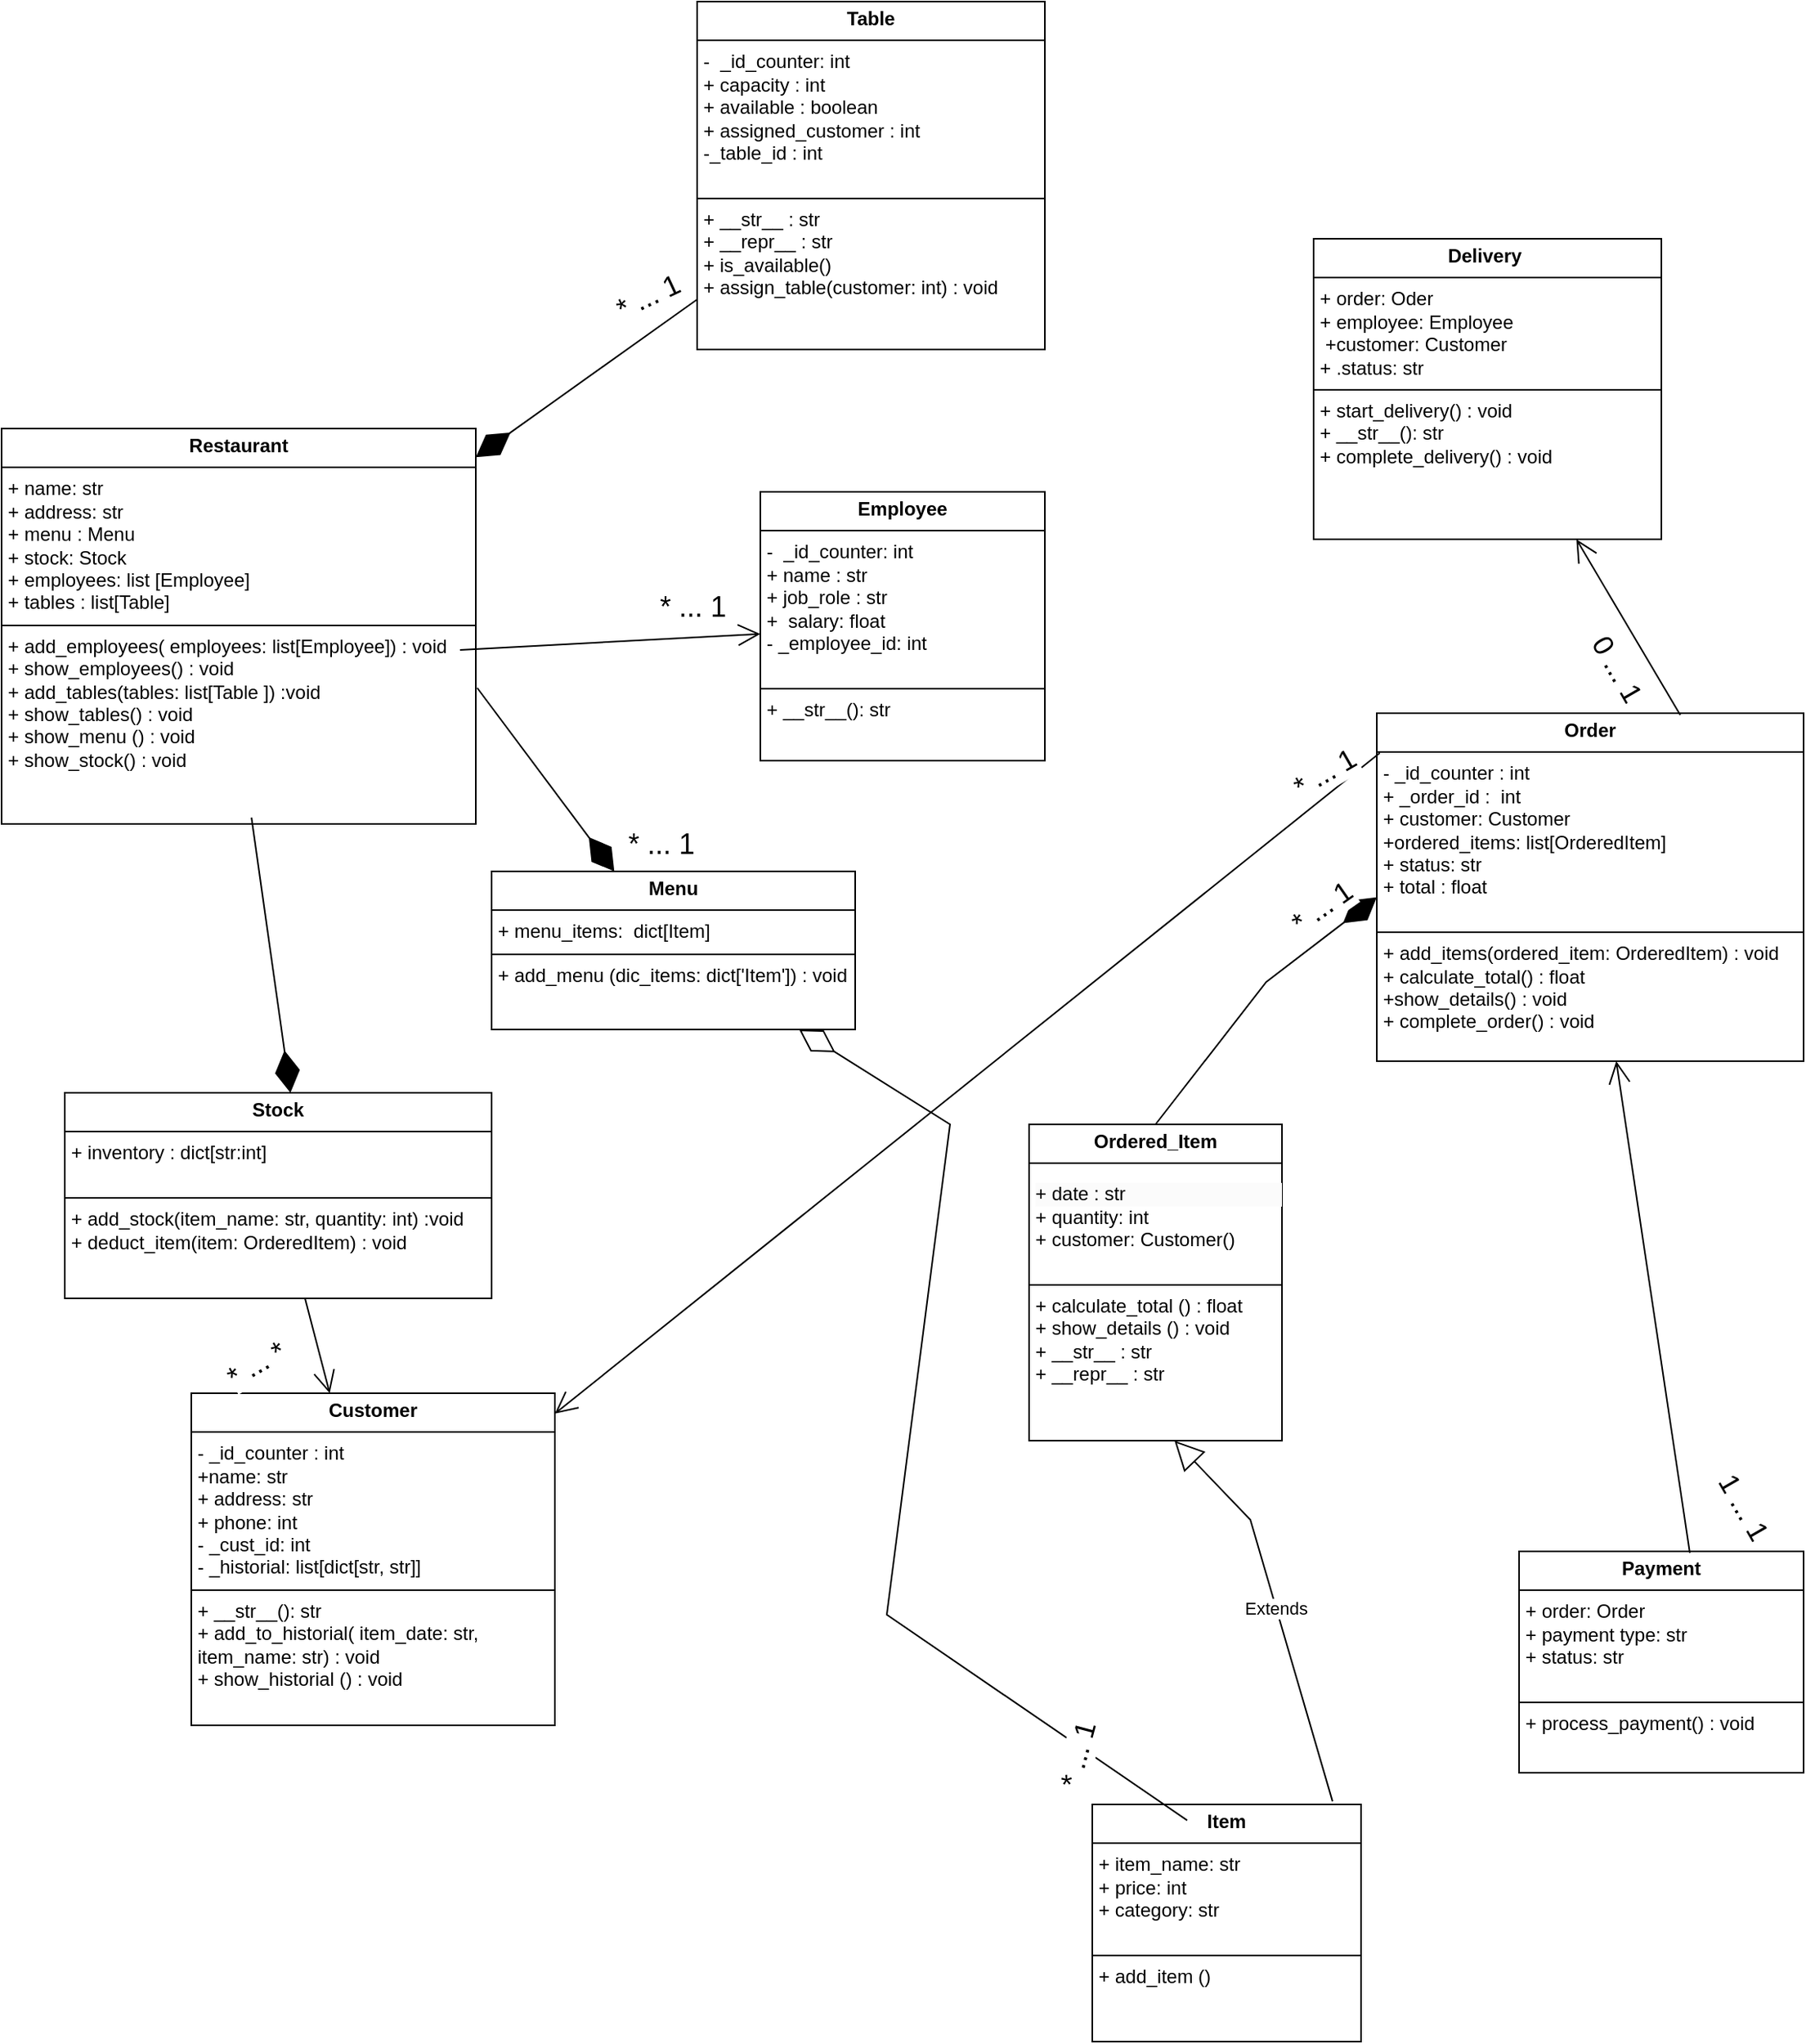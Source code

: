 <mxfile version="25.0.1">
  <diagram name="Página-1" id="Ae-HzqCtYl2NwCEfqAF7">
    <mxGraphModel grid="1" page="1" gridSize="10" guides="1" tooltips="1" connect="1" arrows="1" fold="1" pageScale="1" pageWidth="850" pageHeight="1100" math="0" shadow="0">
      <root>
        <mxCell id="0" />
        <mxCell id="1" parent="0" />
        <mxCell id="ekthL5NkhYCaEvwt0M7I-1" value="&lt;p style=&quot;margin:0px;margin-top:4px;text-align:center;&quot;&gt;&lt;b&gt;Restaurant&lt;/b&gt;&lt;/p&gt;&lt;hr size=&quot;1&quot; style=&quot;border-style:solid;&quot;&gt;&lt;p style=&quot;margin:0px;margin-left:4px;&quot;&gt;+ name: str&lt;/p&gt;&lt;p style=&quot;margin:0px;margin-left:4px;&quot;&gt;+ address: str&lt;br&gt;&lt;/p&gt;&lt;p style=&quot;margin:0px;margin-left:4px;&quot;&gt;&lt;span style=&quot;background-color: initial;&quot;&gt;+ menu : Menu&lt;/span&gt;&lt;/p&gt;&lt;p style=&quot;margin:0px;margin-left:4px;&quot;&gt;+ stock: Stock&lt;/p&gt;&lt;p style=&quot;margin:0px;margin-left:4px;&quot;&gt;+&amp;nbsp;employees: list [Employee]&lt;/p&gt;&lt;p style=&quot;margin:0px;margin-left:4px;&quot;&gt;+ tables :&amp;nbsp;list[Table]&lt;/p&gt;&lt;hr size=&quot;1&quot; style=&quot;border-style:solid;&quot;&gt;&lt;p style=&quot;margin:0px;margin-left:4px;&quot;&gt;&lt;span style=&quot;background-color: initial;&quot;&gt;+ add_employees( employees: list[Employee]) : void&lt;/span&gt;&lt;/p&gt;&lt;p style=&quot;margin:0px;margin-left:4px;&quot;&gt;+ show_employees() : void&lt;/p&gt;&lt;p style=&quot;margin:0px;margin-left:4px;&quot;&gt;+ add_tables(tables: list[Table ]) :void&lt;br&gt;&lt;/p&gt;&lt;p style=&quot;margin:0px;margin-left:4px;&quot;&gt;+ show_tables() : void&lt;br&gt;&lt;/p&gt;&lt;p style=&quot;margin:0px;margin-left:4px;&quot;&gt;+ show_menu () : void&lt;br&gt;&lt;/p&gt;&lt;p style=&quot;margin:0px;margin-left:4px;&quot;&gt;+ show_stock() : void&lt;/p&gt;" style="verticalAlign=top;align=left;overflow=fill;html=1;whiteSpace=wrap;" vertex="1" parent="1">
          <mxGeometry x="-350" y="-280" width="300" height="250" as="geometry" />
        </mxCell>
        <mxCell id="ekthL5NkhYCaEvwt0M7I-2" value="&lt;p style=&quot;margin:0px;margin-top:4px;text-align:center;&quot;&gt;&lt;b&gt;Customer&lt;/b&gt;&lt;/p&gt;&lt;hr size=&quot;1&quot; style=&quot;border-style:solid;&quot;&gt;&lt;p style=&quot;margin:0px;margin-left:4px;&quot;&gt;-&amp;nbsp;_id_counter : int&amp;nbsp;&lt;/p&gt;&lt;p style=&quot;margin:0px;margin-left:4px;&quot;&gt;+name: str&lt;/p&gt;&lt;p style=&quot;margin:0px;margin-left:4px;&quot;&gt;&lt;span style=&quot;background-color: initial;&quot;&gt;+ address: str&lt;/span&gt;&lt;/p&gt;&lt;p style=&quot;margin:0px;margin-left:4px;&quot;&gt;+ phone: int&amp;nbsp;&lt;br&gt;&lt;/p&gt;&lt;p style=&quot;margin: 0px 0px 0px 4px;&quot;&gt;- _cust_id: int&lt;br&gt;&lt;/p&gt;&lt;p style=&quot;margin:0px;margin-left:4px;&quot;&gt;- _historial: list[dict[str, str]]&lt;br&gt;&lt;/p&gt;&lt;hr size=&quot;1&quot; style=&quot;border-style:solid;&quot;&gt;&lt;p style=&quot;margin:0px;margin-left:4px;&quot;&gt;+ __str__(): str&lt;/p&gt;&lt;p style=&quot;margin:0px;margin-left:4px;&quot;&gt;+ add_to_historial( item_date: str, item_name: str) : void&lt;/p&gt;&lt;p style=&quot;margin:0px;margin-left:4px;&quot;&gt;+ show_historial () : void&lt;br&gt;&lt;/p&gt;&lt;p style=&quot;margin:0px;margin-left:4px;&quot;&gt;&lt;br&gt;&lt;/p&gt;" style="verticalAlign=top;align=left;overflow=fill;html=1;whiteSpace=wrap;" vertex="1" parent="1">
          <mxGeometry x="-230" y="330" width="230" height="210" as="geometry" />
        </mxCell>
        <mxCell id="ekthL5NkhYCaEvwt0M7I-3" value="&lt;p style=&quot;margin:0px;margin-top:4px;text-align:center;&quot;&gt;&lt;b&gt;Menu&lt;/b&gt;&lt;/p&gt;&lt;hr size=&quot;1&quot; style=&quot;border-style:solid;&quot;&gt;&lt;p style=&quot;margin:0px;margin-left:4px;&quot;&gt;+ menu_items:&amp;nbsp; dict[Item]&lt;/p&gt;&lt;hr size=&quot;1&quot; style=&quot;border-style:solid;&quot;&gt;&lt;p style=&quot;margin:0px;margin-left:4px;&quot;&gt;+ add_menu (dic_items: dict[&#39;Item&#39;]) : void&lt;/p&gt;&lt;p style=&quot;margin:0px;margin-left:4px;&quot;&gt;&lt;br&gt;&lt;/p&gt;" style="verticalAlign=top;align=left;overflow=fill;html=1;whiteSpace=wrap;" vertex="1" parent="1">
          <mxGeometry x="-40" width="230" height="100" as="geometry" />
        </mxCell>
        <mxCell id="ekthL5NkhYCaEvwt0M7I-4" value="&lt;p style=&quot;margin:0px;margin-top:4px;text-align:center;&quot;&gt;&lt;b&gt;Item&lt;/b&gt;&lt;/p&gt;&lt;hr size=&quot;1&quot; style=&quot;border-style:solid;&quot;&gt;&lt;p style=&quot;margin:0px;margin-left:4px;&quot;&gt;&lt;span style=&quot;background-color: initial;&quot;&gt;+ item_name: str&lt;/span&gt;&lt;/p&gt;&lt;p style=&quot;margin:0px;margin-left:4px;&quot;&gt;+ price: int&lt;/p&gt;&lt;p style=&quot;margin:0px;margin-left:4px;&quot;&gt;+ category: str&amp;nbsp;&lt;br&gt;&lt;/p&gt;&lt;p style=&quot;margin:0px;margin-left:4px;&quot;&gt;&lt;br&gt;&lt;/p&gt;&lt;hr size=&quot;1&quot; style=&quot;border-style:solid;&quot;&gt;&lt;p style=&quot;margin:0px;margin-left:4px;&quot;&gt;&lt;span style=&quot;background-color: initial;&quot;&gt;+ add_item ()&lt;/span&gt;&lt;/p&gt;" style="verticalAlign=top;align=left;overflow=fill;html=1;whiteSpace=wrap;" vertex="1" parent="1">
          <mxGeometry x="340" y="590" width="170" height="150" as="geometry" />
        </mxCell>
        <mxCell id="ekthL5NkhYCaEvwt0M7I-5" value="&lt;p style=&quot;margin:0px;margin-top:4px;text-align:center;&quot;&gt;&lt;b&gt;Order&lt;/b&gt;&lt;/p&gt;&lt;hr size=&quot;1&quot; style=&quot;border-style:solid;&quot;&gt;&lt;p style=&quot;margin:0px;margin-left:4px;&quot;&gt;-&amp;nbsp;_id_counter : int&lt;/p&gt;&lt;p style=&quot;margin:0px;margin-left:4px;&quot;&gt;&lt;span style=&quot;background-color: initial;&quot;&gt;+ _order_id :&amp;nbsp;&amp;nbsp;int&lt;/span&gt;&lt;br&gt;&lt;/p&gt;&lt;p style=&quot;margin:0px;margin-left:4px;&quot;&gt;+ customer: Customer&lt;/p&gt;&lt;p style=&quot;margin:0px;margin-left:4px;&quot;&gt;+&lt;span style=&quot;background-color: initial;&quot;&gt;ordered_items: list[OrderedItem]&lt;/span&gt;&lt;/p&gt;&lt;p style=&quot;margin:0px;margin-left:4px;&quot;&gt;&lt;span style=&quot;background-color: initial;&quot;&gt;+ status: str&amp;nbsp;&lt;/span&gt;&lt;/p&gt;&lt;p style=&quot;margin:0px;margin-left:4px;&quot;&gt;+ total : float&lt;br&gt;&lt;/p&gt;&lt;p style=&quot;margin: 0px 0px 0px 4px;&quot;&gt;&lt;br&gt;&lt;/p&gt;&lt;hr size=&quot;1&quot; style=&quot;border-style:solid;&quot;&gt;&lt;p style=&quot;margin:0px;margin-left:4px;&quot;&gt;+ add_items(ordered_item: OrderedItem) : void&lt;/p&gt;&lt;p style=&quot;margin:0px;margin-left:4px;&quot;&gt;+ calculate_total() : float&lt;br&gt;&lt;/p&gt;&lt;p style=&quot;margin:0px;margin-left:4px;&quot;&gt;+show_details() : void&lt;/p&gt;&lt;p style=&quot;margin:0px;margin-left:4px;&quot;&gt;+ complete_order() : void&lt;/p&gt;" style="verticalAlign=top;align=left;overflow=fill;html=1;whiteSpace=wrap;" vertex="1" parent="1">
          <mxGeometry x="520" y="-100" width="270" height="220" as="geometry" />
        </mxCell>
        <mxCell id="ekthL5NkhYCaEvwt0M7I-6" value="&lt;p style=&quot;margin:0px;margin-top:4px;text-align:center;&quot;&gt;&lt;b&gt;Payment&lt;/b&gt;&lt;/p&gt;&lt;hr size=&quot;1&quot; style=&quot;border-style:solid;&quot;&gt;&lt;p style=&quot;margin:0px;margin-left:4px;&quot;&gt;+ order: Order&lt;/p&gt;&lt;p style=&quot;margin:0px;margin-left:4px;&quot;&gt;&lt;span style=&quot;background-color: initial;&quot;&gt;+ payment type: str&lt;/span&gt;&lt;/p&gt;&lt;p style=&quot;margin: 0px 0px 0px 4px;&quot;&gt;+ status: str&lt;/p&gt;&lt;p style=&quot;margin: 0px 0px 0px 4px;&quot;&gt;&lt;br&gt;&lt;/p&gt;&lt;hr size=&quot;1&quot; style=&quot;border-style:solid;&quot;&gt;&lt;p style=&quot;margin:0px;margin-left:4px;&quot;&gt;+ process_payment() : void&lt;/p&gt;&lt;p style=&quot;margin:0px;margin-left:4px;&quot;&gt;&lt;br&gt;&lt;/p&gt;" style="verticalAlign=top;align=left;overflow=fill;html=1;whiteSpace=wrap;" vertex="1" parent="1">
          <mxGeometry x="610" y="430" width="180" height="140" as="geometry" />
        </mxCell>
        <mxCell id="ekthL5NkhYCaEvwt0M7I-7" value="&lt;p style=&quot;margin:0px;margin-top:4px;text-align:center;&quot;&gt;&lt;b&gt;Stock&lt;/b&gt;&lt;/p&gt;&lt;hr size=&quot;1&quot; style=&quot;border-style:solid;&quot;&gt;&lt;p style=&quot;margin:0px;margin-left:4px;&quot;&gt;+ inventory : dict[str:int]&lt;/p&gt;&lt;p style=&quot;margin:0px;margin-left:4px;&quot;&gt;&lt;br&gt;&lt;/p&gt;&lt;hr size=&quot;1&quot; style=&quot;border-style:solid;&quot;&gt;&lt;p style=&quot;margin:0px;margin-left:4px;&quot;&gt;+ add_stock(item_name: str, quantity: int) :void&lt;/p&gt;&lt;p style=&quot;margin:0px;margin-left:4px;&quot;&gt;+ deduct_item(item: OrderedItem) : void&lt;br&gt;&lt;/p&gt;" style="verticalAlign=top;align=left;overflow=fill;html=1;whiteSpace=wrap;" vertex="1" parent="1">
          <mxGeometry x="-310" y="140" width="270" height="130" as="geometry" />
        </mxCell>
        <mxCell id="ekthL5NkhYCaEvwt0M7I-8" value="&lt;p style=&quot;margin:0px;margin-top:4px;text-align:center;&quot;&gt;&lt;b&gt;Employee&lt;/b&gt;&lt;/p&gt;&lt;hr size=&quot;1&quot; style=&quot;border-style:solid;&quot;&gt;&lt;p style=&quot;margin:0px;margin-left:4px;&quot;&gt;&lt;span style=&quot;background-color: initial;&quot;&gt;-&amp;nbsp;&lt;/span&gt;&lt;span style=&quot;background-color: initial;&quot;&gt;&amp;nbsp;_id_counter: int&lt;/span&gt;&lt;span style=&quot;background-color: initial;&quot;&gt;&amp;nbsp;&lt;/span&gt;&lt;/p&gt;&lt;p style=&quot;margin:0px;margin-left:4px;&quot;&gt;&lt;span style=&quot;background-color: initial;&quot;&gt;+&amp;nbsp;&lt;/span&gt;&lt;span style=&quot;background-color: initial;&quot;&gt;name : str&lt;/span&gt;&lt;/p&gt;&lt;p style=&quot;margin:0px;margin-left:4px;&quot;&gt;+ job_role : str&lt;br&gt;&lt;/p&gt;&lt;p style=&quot;margin:0px;margin-left:4px;&quot;&gt;+&amp;nbsp;&amp;nbsp;salary: float&lt;br&gt;&lt;/p&gt;&lt;p style=&quot;margin:0px;margin-left:4px;&quot;&gt;-&amp;nbsp;_employee_id: int&lt;/p&gt;&lt;p style=&quot;margin:0px;margin-left:4px;&quot;&gt;&lt;br&gt;&lt;/p&gt;&lt;hr size=&quot;1&quot; style=&quot;border-style:solid;&quot;&gt;&lt;p style=&quot;margin:0px;margin-left:4px;&quot;&gt;+ __str__(): str&lt;/p&gt;&lt;p style=&quot;margin:0px;margin-left:4px;&quot;&gt;&lt;br&gt;&lt;/p&gt;" style="verticalAlign=top;align=left;overflow=fill;html=1;whiteSpace=wrap;" vertex="1" parent="1">
          <mxGeometry x="130" y="-240" width="180" height="170" as="geometry" />
        </mxCell>
        <mxCell id="ekthL5NkhYCaEvwt0M7I-11" value="&lt;p style=&quot;margin:0px;margin-top:4px;text-align:center;&quot;&gt;&lt;b&gt;Delivery&amp;nbsp;&lt;/b&gt;&lt;/p&gt;&lt;hr size=&quot;1&quot; style=&quot;border-style:solid;&quot;&gt;&lt;p style=&quot;margin:0px;margin-left:4px;&quot;&gt;&lt;span style=&quot;background-color: initial;&quot;&gt;+ order: Oder&lt;/span&gt;&lt;br&gt;&lt;/p&gt;&lt;p style=&quot;margin:0px;margin-left:4px;&quot;&gt;&lt;span style=&quot;background-color: initial;&quot;&gt;+ employee: Employee&lt;/span&gt;&lt;/p&gt;&lt;p style=&quot;margin:0px;margin-left:4px;&quot;&gt;&lt;span style=&quot;background-color: initial;&quot;&gt;&amp;nbsp;&lt;/span&gt;&lt;span style=&quot;background-color: initial;&quot;&gt;+customer: Customer&lt;/span&gt;&lt;/p&gt;&lt;p style=&quot;margin:0px;margin-left:4px;&quot;&gt;&lt;span style=&quot;background-color: initial;&quot;&gt;+&amp;nbsp;&lt;/span&gt;&lt;span style=&quot;background-color: initial;&quot;&gt;.status: str&amp;nbsp;&lt;/span&gt;&lt;/p&gt;&lt;hr size=&quot;1&quot; style=&quot;border-style:solid;&quot;&gt;&lt;p style=&quot;margin:0px;margin-left:4px;&quot;&gt;+ start_delivery() : void&lt;/p&gt;&lt;p style=&quot;margin:0px;margin-left:4px;&quot;&gt;+ __str__(): str&lt;/p&gt;&lt;p style=&quot;margin:0px;margin-left:4px;&quot;&gt;&lt;span style=&quot;background-color: initial;&quot;&gt;+ complete_delivery() : void&lt;/span&gt;&lt;/p&gt;" style="verticalAlign=top;align=left;overflow=fill;html=1;whiteSpace=wrap;" vertex="1" parent="1">
          <mxGeometry x="480" y="-400" width="220" height="190" as="geometry" />
        </mxCell>
        <mxCell id="ekthL5NkhYCaEvwt0M7I-12" value="&lt;p style=&quot;margin:0px;margin-top:4px;text-align:center;&quot;&gt;&lt;b&gt;Table&lt;/b&gt;&lt;/p&gt;&lt;hr size=&quot;1&quot; style=&quot;border-style:solid;&quot;&gt;&lt;p style=&quot;margin:0px;margin-left:4px;&quot;&gt;&lt;span style=&quot;background-color: initial;&quot;&gt;-&amp;nbsp;&lt;/span&gt;&lt;span style=&quot;background-color: initial;&quot;&gt;&amp;nbsp;_id_counter: int &lt;/span&gt;&lt;span style=&quot;background-color: initial;&quot;&gt;&amp;nbsp;&lt;/span&gt;&lt;/p&gt;&lt;p style=&quot;margin:0px;margin-left:4px;&quot;&gt;+ capacity : int&lt;br&gt;&lt;/p&gt;&lt;p style=&quot;margin:0px;margin-left:4px;&quot;&gt;+ available : boolean&lt;br&gt;&lt;/p&gt;&lt;p style=&quot;margin:0px;margin-left:4px;&quot;&gt;+ assigned_customer : int&lt;/p&gt;&lt;p style=&quot;margin:0px;margin-left:4px;&quot;&gt;-_table_id : int&lt;/p&gt;&lt;p style=&quot;margin:0px;margin-left:4px;&quot;&gt;&lt;br&gt;&lt;/p&gt;&lt;hr size=&quot;1&quot; style=&quot;border-style:solid;&quot;&gt;&lt;p style=&quot;margin:0px;margin-left:4px;&quot;&gt;+ __str__ : str&lt;/p&gt;&lt;p style=&quot;margin:0px;margin-left:4px;&quot;&gt;+ __repr__ : str&lt;/p&gt;&lt;p style=&quot;margin:0px;margin-left:4px;&quot;&gt;+ is_available()&lt;/p&gt;&lt;p style=&quot;margin:0px;margin-left:4px;&quot;&gt;+ assign_table(customer: int) : void&lt;/p&gt;&lt;p style=&quot;margin:0px;margin-left:4px;&quot;&gt;&lt;br&gt;&lt;/p&gt;" style="verticalAlign=top;align=left;overflow=fill;html=1;whiteSpace=wrap;" vertex="1" parent="1">
          <mxGeometry x="90" y="-550" width="220" height="220" as="geometry" />
        </mxCell>
        <mxCell id="GhoCkw6ewRdsMl8SaAz_-21" value="" style="endArrow=open;endFill=1;endSize=12;html=1;rounded=0;exitX=0.6;exitY=0.007;exitDx=0;exitDy=0;exitPerimeter=0;" edge="1" parent="1" source="ekthL5NkhYCaEvwt0M7I-6" target="ekthL5NkhYCaEvwt0M7I-5">
          <mxGeometry width="160" relative="1" as="geometry">
            <mxPoint x="720" y="420" as="sourcePoint" />
            <mxPoint x="888.92" y="280.0" as="targetPoint" />
          </mxGeometry>
        </mxCell>
        <mxCell id="GhoCkw6ewRdsMl8SaAz_-38" value="&lt;p style=&quot;margin:0px;margin-top:4px;text-align:center;&quot;&gt;&lt;b&gt;Ordered_Item&lt;/b&gt;&lt;/p&gt;&lt;hr size=&quot;1&quot; style=&quot;border-style:solid;&quot;&gt;&lt;p style=&quot;margin: 0px 0px 0px 4px;&quot;&gt;&lt;/p&gt;&lt;div style=&quot;forced-color-adjust: none; color: rgb(0, 0, 0); font-family: Helvetica; font-size: 12px; font-style: normal; font-variant-ligatures: normal; font-variant-caps: normal; font-weight: 400; letter-spacing: normal; orphans: 2; text-align: left; text-indent: 0px; text-transform: none; widows: 2; word-spacing: 0px; -webkit-text-stroke-width: 0px; white-space: normal; background-color: rgb(251, 251, 251); text-decoration-thickness: initial; text-decoration-style: initial; text-decoration-color: initial;&quot;&gt;&lt;/div&gt;&lt;p&gt;&lt;/p&gt;&lt;p style=&quot;forced-color-adjust: none; color: rgb(0, 0, 0); font-family: Helvetica; font-size: 12px; font-style: normal; font-variant-ligatures: normal; font-variant-caps: normal; font-weight: 400; letter-spacing: normal; orphans: 2; text-align: left; text-indent: 0px; text-transform: none; widows: 2; word-spacing: 0px; -webkit-text-stroke-width: 0px; white-space: normal; background-color: rgb(251, 251, 251); text-decoration-thickness: initial; text-decoration-style: initial; text-decoration-color: initial; margin: 0px 0px 0px 4px;&quot;&gt;&lt;span style=&quot;forced-color-adjust: none; background-color: initial;&quot;&gt;+ date : str&lt;/span&gt;&lt;/p&gt;&lt;p style=&quot;margin: 0px 0px 0px 4px;&quot;&gt;&lt;span style=&quot;background-color: initial;&quot;&gt;+ quantity: int&lt;/span&gt;&lt;/p&gt;&lt;p style=&quot;margin: 0px 0px 0px 4px;&quot;&gt;&lt;span style=&quot;background-color: initial;&quot;&gt;+ customer: Customer()&lt;/span&gt;&lt;/p&gt;&lt;div&gt;&lt;p style=&quot;margin: 0px 0px 0px 4px;&quot;&gt;&lt;br&gt;&lt;/p&gt;&lt;/div&gt;&lt;hr size=&quot;1&quot; style=&quot;border-style:solid;&quot;&gt;&lt;p style=&quot;margin:0px;margin-left:4px;&quot;&gt;+ calculate_total () : float&lt;/p&gt;&lt;p style=&quot;margin:0px;margin-left:4px;&quot;&gt;+ show_details () : void&lt;/p&gt;&lt;p style=&quot;margin: 0px 0px 0px 4px;&quot;&gt;+ __str__ : str&lt;/p&gt;&lt;p style=&quot;margin: 0px 0px 0px 4px;&quot;&gt;+ __repr__ : str&lt;/p&gt;" style="verticalAlign=top;align=left;overflow=fill;html=1;whiteSpace=wrap;" vertex="1" parent="1">
          <mxGeometry x="300" y="160" width="160" height="200" as="geometry" />
        </mxCell>
        <mxCell id="GhoCkw6ewRdsMl8SaAz_-40" value="" style="endArrow=diamondThin;endFill=1;endSize=24;html=1;rounded=0;exitX=0.5;exitY=0;exitDx=0;exitDy=0;entryX=0;entryY=0.529;entryDx=0;entryDy=0;entryPerimeter=0;" edge="1" parent="1" source="GhoCkw6ewRdsMl8SaAz_-38" target="ekthL5NkhYCaEvwt0M7I-5">
          <mxGeometry width="160" relative="1" as="geometry">
            <mxPoint x="400" y="-5" as="sourcePoint" />
            <mxPoint x="510" y="-5.5" as="targetPoint" />
            <Array as="points">
              <mxPoint x="450" y="70" />
            </Array>
          </mxGeometry>
        </mxCell>
        <mxCell id="GhoCkw6ewRdsMl8SaAz_-41" value="Extends" style="endArrow=block;endSize=16;endFill=0;html=1;rounded=0;exitX=0.894;exitY=-0.013;exitDx=0;exitDy=0;exitPerimeter=0;entryX=0.575;entryY=1;entryDx=0;entryDy=0;entryPerimeter=0;" edge="1" parent="1" source="ekthL5NkhYCaEvwt0M7I-4" target="GhoCkw6ewRdsMl8SaAz_-38">
          <mxGeometry width="160" relative="1" as="geometry">
            <mxPoint x="425" y="220" as="sourcePoint" />
            <mxPoint x="370" y="300" as="targetPoint" />
            <Array as="points">
              <mxPoint x="440" y="410" />
            </Array>
          </mxGeometry>
        </mxCell>
        <mxCell id="HOGPLvNkVFLdwQlIZSNq-9" value="" style="endArrow=open;endFill=1;endSize=12;html=1;rounded=0;" edge="1" parent="1" target="ekthL5NkhYCaEvwt0M7I-8">
          <mxGeometry width="160" relative="1" as="geometry">
            <mxPoint x="-60" y="-140" as="sourcePoint" />
            <mxPoint x="68" y="-260" as="targetPoint" />
          </mxGeometry>
        </mxCell>
        <mxCell id="HOGPLvNkVFLdwQlIZSNq-10" value="&lt;h2&gt;&lt;span style=&quot;color: rgba(0, 0, 0, 0); font-family: monospace; font-size: 0px; font-weight: 400; text-align: start;&quot;&gt;%3CmxGraphModel%3E%3Croot%3E%3CmxCell%20id%3D%220%22%2F%3E%3CmxCell%20id%3D%221%22%20parent%3D%220%22%2F%3E%3CmxCell%20id%3D%222%22%20value%3D%221%20...%20*%22%20style%3D%22edgeLabel%3Bhtml%3D1%3Balign%3Dcenter%3BverticalAlign%3Dmiddle%3Bresizable%3D0%3Bpoints%3D%5B%5D%3B%22%20vertex%3D%221%22%20connectable%3D%220%22%20parent%3D%221%22%3E%3CmxGeometry%20x%3D%22236.574%22%20y%3D%22-85.087%22%20as%3D%22geometry%22%2F%3E%3C%2FmxCell%3E%3C%2Froot%3E%3C%2FmxGraphModel%3E&lt;/span&gt;&lt;/h2&gt;" style="text;html=1;align=center;verticalAlign=middle;resizable=0;points=[];autosize=1;strokeColor=none;fillColor=none;" vertex="1" parent="1">
          <mxGeometry x="590" y="-210" width="20" height="60" as="geometry" />
        </mxCell>
        <mxCell id="HOGPLvNkVFLdwQlIZSNq-17" value="" style="endArrow=diamondThin;endFill=0;endSize=24;html=1;rounded=0;exitX=0.353;exitY=0.067;exitDx=0;exitDy=0;exitPerimeter=0;" edge="1" parent="1" source="ekthL5NkhYCaEvwt0M7I-4" target="ekthL5NkhYCaEvwt0M7I-3">
          <mxGeometry width="160" relative="1" as="geometry">
            <mxPoint x="70" y="420" as="sourcePoint" />
            <mxPoint x="230" y="420" as="targetPoint" />
            <Array as="points">
              <mxPoint x="210" y="470" />
              <mxPoint x="250" y="160" />
            </Array>
          </mxGeometry>
        </mxCell>
        <mxCell id="cYwizJA6v0yn7WlRo6Qn-1" value="&lt;font style=&quot;font-size: 18px;&quot;&gt;* ... 1&lt;/font&gt;" style="edgeLabel;html=1;align=center;verticalAlign=middle;resizable=0;points=[];" connectable="0" vertex="1" parent="1">
          <mxGeometry x="250.004" y="-109.997" as="geometry">
            <mxPoint x="-163" y="-57" as="offset" />
          </mxGeometry>
        </mxCell>
        <mxCell id="cYwizJA6v0yn7WlRo6Qn-3" value="&lt;span style=&quot;font-size: 18px;&quot;&gt;* ... 1&lt;/span&gt;" style="edgeLabel;html=1;align=center;verticalAlign=middle;resizable=0;points=[];rotation=-35;" connectable="0" vertex="1" parent="1">
          <mxGeometry x="650.004" y="-19.997" as="geometry">
            <mxPoint x="-160" y="-60" as="offset" />
          </mxGeometry>
        </mxCell>
        <mxCell id="cYwizJA6v0yn7WlRo6Qn-7" value="&lt;font style=&quot;font-size: 18px;&quot;&gt;* ... 1&lt;/font&gt;" style="edgeLabel;html=1;align=center;verticalAlign=middle;resizable=0;points=[];rotation=-75;" connectable="0" vertex="1" parent="1">
          <mxGeometry x="430.004" y="420.003" as="geometry">
            <mxPoint x="-160" y="-60" as="offset" />
          </mxGeometry>
        </mxCell>
        <mxCell id="cYwizJA6v0yn7WlRo6Qn-8" value="&lt;font style=&quot;font-size: 18px;&quot;&gt;* ... 1&lt;/font&gt;" style="edgeLabel;html=1;align=center;verticalAlign=middle;resizable=0;points=[];rotation=-25;" connectable="0" vertex="1" parent="1">
          <mxGeometry x="230.004" y="-379.997" as="geometry">
            <mxPoint x="-163" y="-57" as="offset" />
          </mxGeometry>
        </mxCell>
        <mxCell id="cYwizJA6v0yn7WlRo6Qn-9" value="&lt;font style=&quot;font-size: 18px;&quot;&gt;* ... 1&lt;/font&gt;" style="edgeLabel;html=1;align=center;verticalAlign=middle;resizable=0;points=[];" connectable="0" vertex="1" parent="1">
          <mxGeometry x="230.004" y="40.003" as="geometry">
            <mxPoint x="-163" y="-57" as="offset" />
          </mxGeometry>
        </mxCell>
        <mxCell id="cYwizJA6v0yn7WlRo6Qn-10" value="&lt;font style=&quot;font-size: 18px;&quot;&gt;0 ... 1&lt;/font&gt;" style="edgeLabel;html=1;align=center;verticalAlign=middle;resizable=0;points=[];rotation=60;" connectable="0" vertex="1" parent="1">
          <mxGeometry x="700.004" y="40.003" as="geometry">
            <mxPoint x="-160" y="-60" as="offset" />
          </mxGeometry>
        </mxCell>
        <mxCell id="cYwizJA6v0yn7WlRo6Qn-11" value="&lt;font style=&quot;font-size: 18px;&quot;&gt;1 ... 1&lt;/font&gt;" style="edgeLabel;html=1;align=center;verticalAlign=middle;resizable=0;points=[];rotation=60;" connectable="0" vertex="1" parent="1">
          <mxGeometry x="780.004" y="570.003" as="geometry">
            <mxPoint x="-160" y="-60" as="offset" />
          </mxGeometry>
        </mxCell>
        <mxCell id="cYwizJA6v0yn7WlRo6Qn-12" value="&lt;font style=&quot;font-size: 18px;&quot;&gt;* ... *&lt;/font&gt;" style="edgeLabel;html=1;align=center;verticalAlign=middle;resizable=0;points=[];rotation=-30;" connectable="0" vertex="1" parent="1">
          <mxGeometry x="-19.996" y="280.003" as="geometry">
            <mxPoint x="-163" y="-57" as="offset" />
          </mxGeometry>
        </mxCell>
        <mxCell id="cYwizJA6v0yn7WlRo6Qn-13" value="" style="endArrow=diamondThin;endFill=1;endSize=24;html=1;rounded=0;exitX=0.527;exitY=0.984;exitDx=0;exitDy=0;exitPerimeter=0;" edge="1" parent="1" source="ekthL5NkhYCaEvwt0M7I-1">
          <mxGeometry width="160" relative="1" as="geometry">
            <mxPoint x="-182.74" y="61" as="sourcePoint" />
            <mxPoint x="-167.25" y="140" as="targetPoint" />
          </mxGeometry>
        </mxCell>
        <mxCell id="cYwizJA6v0yn7WlRo6Qn-14" value="" style="endArrow=diamondThin;endFill=1;endSize=24;html=1;rounded=0;" edge="1" parent="1" source="ekthL5NkhYCaEvwt0M7I-12" target="ekthL5NkhYCaEvwt0M7I-1">
          <mxGeometry width="160" relative="1" as="geometry">
            <mxPoint x="-112.37" y="-430" as="sourcePoint" />
            <mxPoint x="-87.62" y="-256" as="targetPoint" />
          </mxGeometry>
        </mxCell>
        <mxCell id="cYwizJA6v0yn7WlRo6Qn-15" value="" style="endArrow=diamondThin;endFill=1;endSize=24;html=1;rounded=0;exitX=1.003;exitY=0.656;exitDx=0;exitDy=0;exitPerimeter=0;" edge="1" parent="1" source="ekthL5NkhYCaEvwt0M7I-1" target="ekthL5NkhYCaEvwt0M7I-3">
          <mxGeometry width="160" relative="1" as="geometry">
            <mxPoint x="47.63" y="-145" as="sourcePoint" />
            <mxPoint y="5" as="targetPoint" />
          </mxGeometry>
        </mxCell>
        <mxCell id="cYwizJA6v0yn7WlRo6Qn-16" value="" style="endArrow=open;endFill=1;endSize=12;html=1;rounded=0;" edge="1" parent="1" source="ekthL5NkhYCaEvwt0M7I-7" target="ekthL5NkhYCaEvwt0M7I-2">
          <mxGeometry width="160" relative="1" as="geometry">
            <mxPoint x="-150" y="276" as="sourcePoint" />
            <mxPoint x="25" y="270" as="targetPoint" />
          </mxGeometry>
        </mxCell>
        <mxCell id="cYwizJA6v0yn7WlRo6Qn-17" value="" style="endArrow=open;endFill=1;endSize=12;html=1;rounded=0;exitX=0.007;exitY=0.114;exitDx=0;exitDy=0;exitPerimeter=0;" edge="1" parent="1" source="ekthL5NkhYCaEvwt0M7I-5" target="ekthL5NkhYCaEvwt0M7I-2">
          <mxGeometry width="160" relative="1" as="geometry">
            <mxPoint x="10" y="380" as="sourcePoint" />
            <mxPoint x="26" y="440" as="targetPoint" />
          </mxGeometry>
        </mxCell>
        <mxCell id="cYwizJA6v0yn7WlRo6Qn-18" value="&lt;span style=&quot;font-size: 18px;&quot;&gt;* ... 1&lt;/span&gt;" style="edgeLabel;html=1;align=center;verticalAlign=middle;resizable=0;points=[];rotation=-30;" connectable="0" vertex="1" parent="1">
          <mxGeometry x="655.004" y="-89.997" as="geometry">
            <mxPoint x="-160" y="-60" as="offset" />
          </mxGeometry>
        </mxCell>
        <mxCell id="cYwizJA6v0yn7WlRo6Qn-19" value="" style="endArrow=open;endFill=1;endSize=12;html=1;rounded=0;exitX=0.711;exitY=0.005;exitDx=0;exitDy=0;exitPerimeter=0;" edge="1" parent="1" source="ekthL5NkhYCaEvwt0M7I-5" target="ekthL5NkhYCaEvwt0M7I-11">
          <mxGeometry width="160" relative="1" as="geometry">
            <mxPoint x="260" y="-300" as="sourcePoint" />
            <mxPoint x="450" y="-310" as="targetPoint" />
          </mxGeometry>
        </mxCell>
      </root>
    </mxGraphModel>
  </diagram>
</mxfile>
